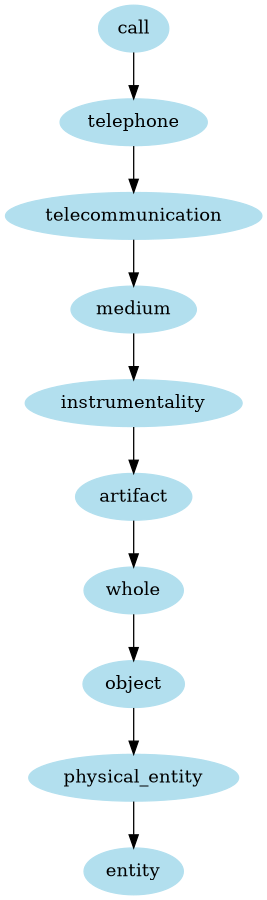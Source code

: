digraph unix {
	node [color=lightblue2 style=filled]
	size="6,6"
	call -> telephone
	telephone -> telecommunication
	telecommunication -> medium
	medium -> instrumentality
	instrumentality -> artifact
	artifact -> whole
	whole -> object
	object -> physical_entity
	physical_entity -> entity
}
